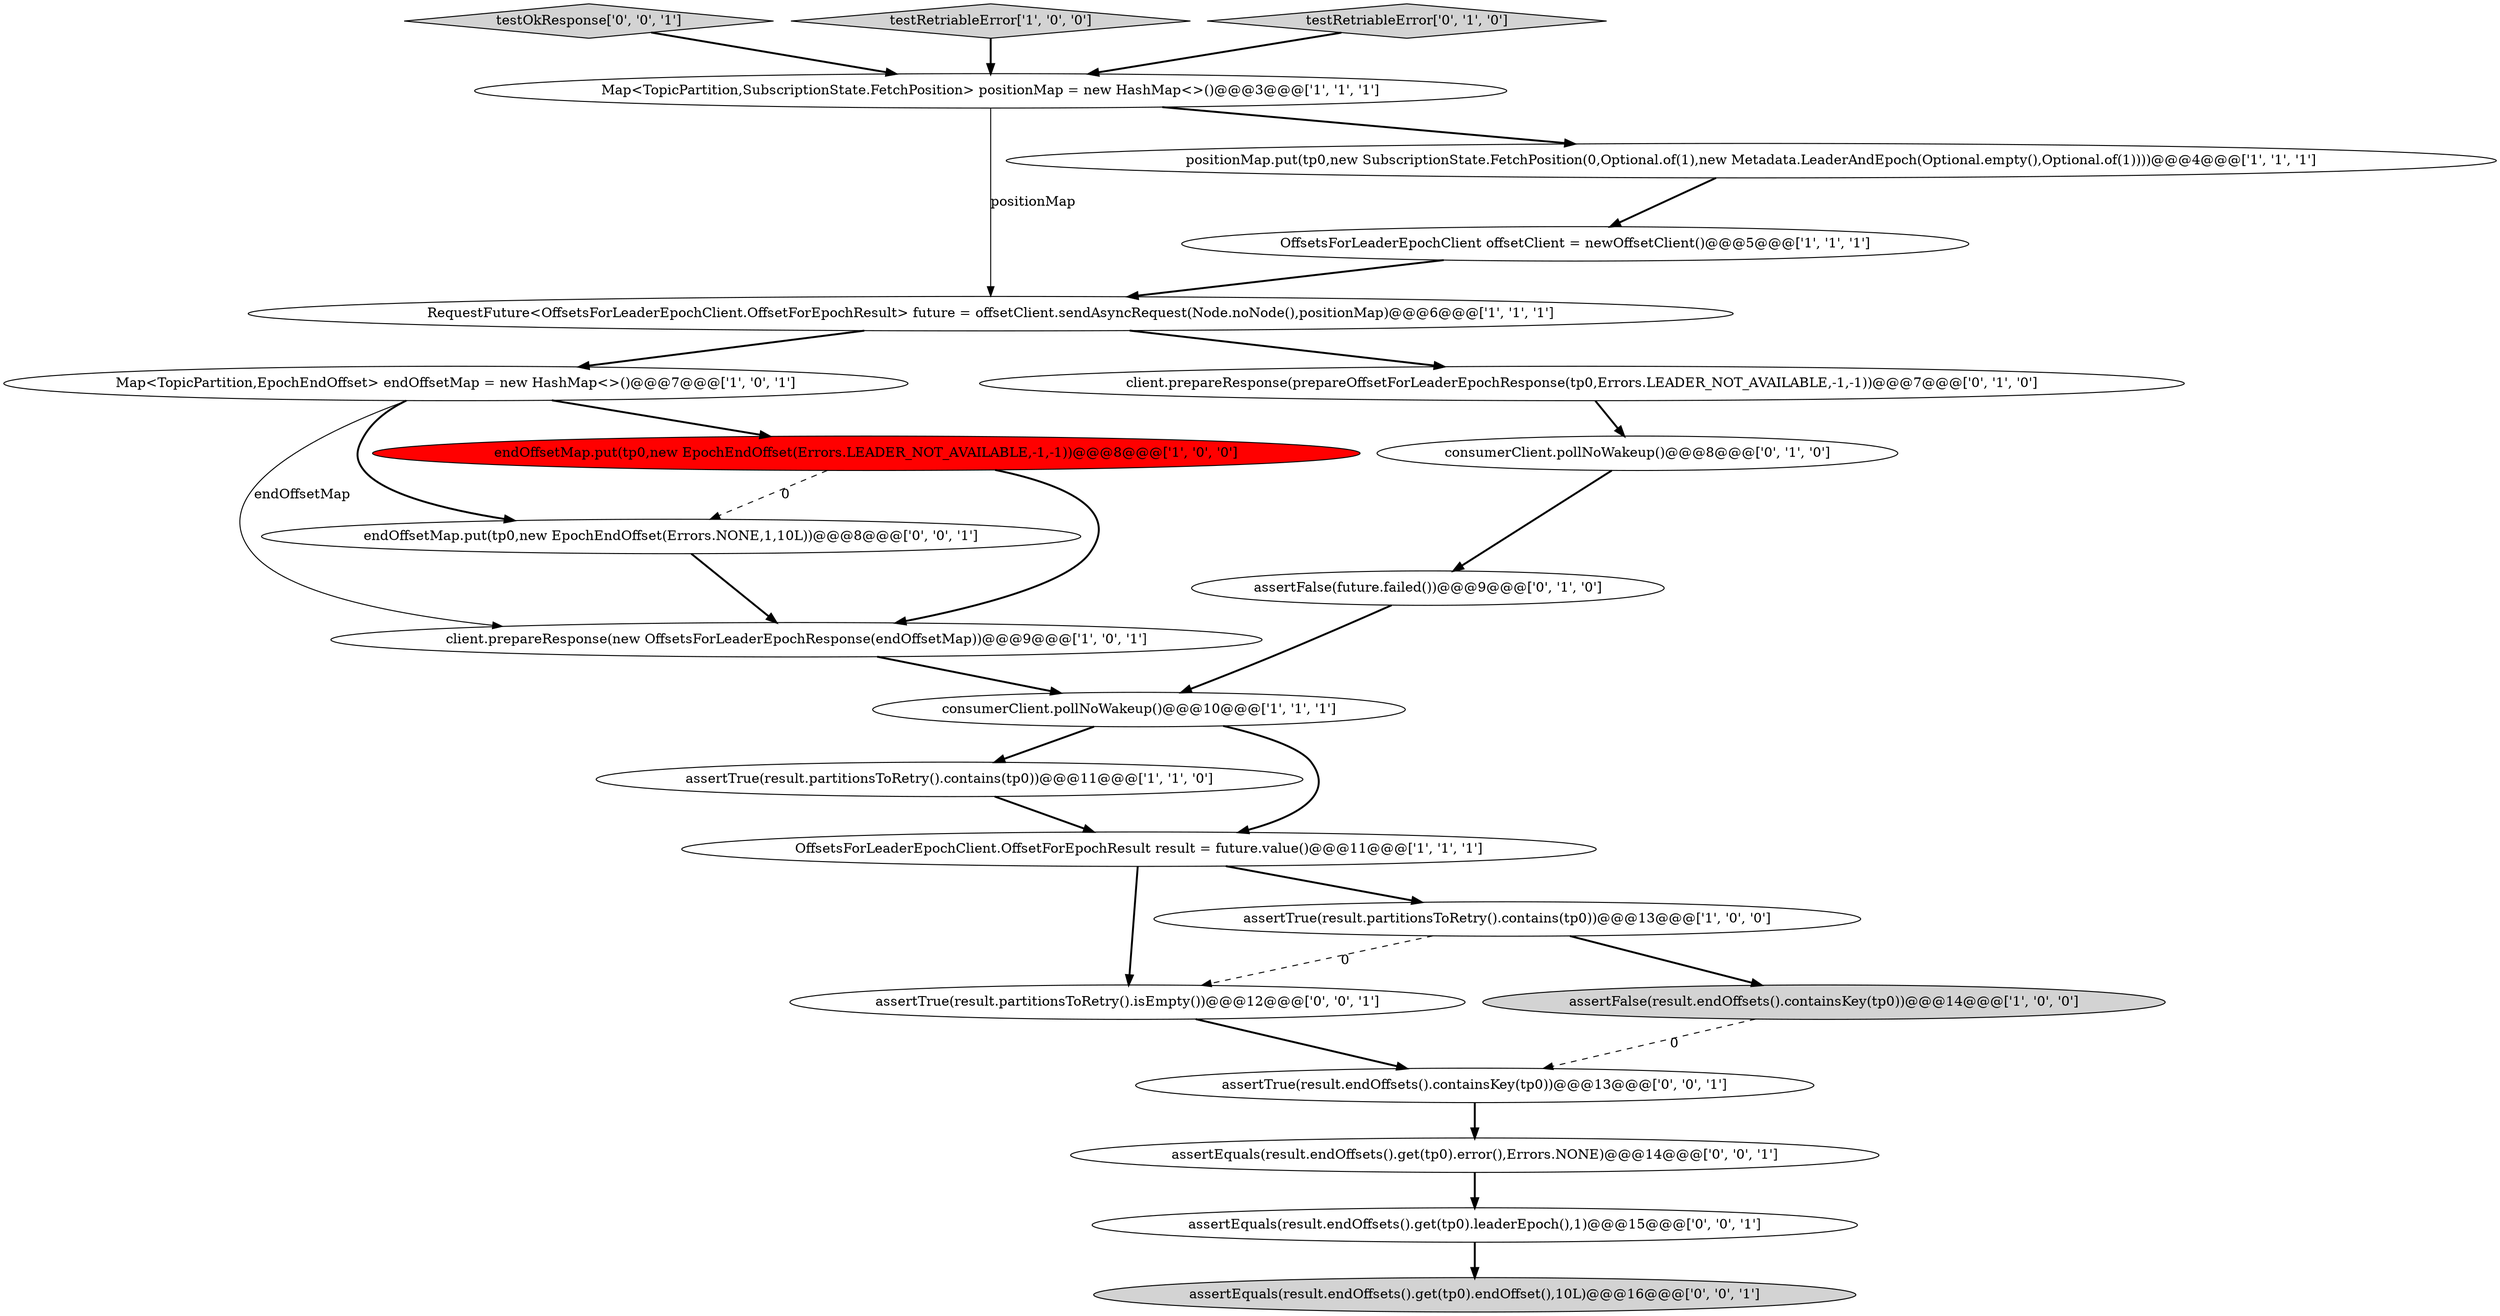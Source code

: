 digraph {
20 [style = filled, label = "assertEquals(result.endOffsets().get(tp0).error(),Errors.NONE)@@@14@@@['0', '0', '1']", fillcolor = white, shape = ellipse image = "AAA0AAABBB3BBB"];
9 [style = filled, label = "consumerClient.pollNoWakeup()@@@10@@@['1', '1', '1']", fillcolor = white, shape = ellipse image = "AAA0AAABBB1BBB"];
17 [style = filled, label = "assertTrue(result.endOffsets().containsKey(tp0))@@@13@@@['0', '0', '1']", fillcolor = white, shape = ellipse image = "AAA0AAABBB3BBB"];
8 [style = filled, label = "endOffsetMap.put(tp0,new EpochEndOffset(Errors.LEADER_NOT_AVAILABLE,-1,-1))@@@8@@@['1', '0', '0']", fillcolor = red, shape = ellipse image = "AAA1AAABBB1BBB"];
23 [style = filled, label = "assertEquals(result.endOffsets().get(tp0).endOffset(),10L)@@@16@@@['0', '0', '1']", fillcolor = lightgray, shape = ellipse image = "AAA0AAABBB3BBB"];
10 [style = filled, label = "RequestFuture<OffsetsForLeaderEpochClient.OffsetForEpochResult> future = offsetClient.sendAsyncRequest(Node.noNode(),positionMap)@@@6@@@['1', '1', '1']", fillcolor = white, shape = ellipse image = "AAA0AAABBB1BBB"];
22 [style = filled, label = "testOkResponse['0', '0', '1']", fillcolor = lightgray, shape = diamond image = "AAA0AAABBB3BBB"];
18 [style = filled, label = "assertTrue(result.partitionsToRetry().isEmpty())@@@12@@@['0', '0', '1']", fillcolor = white, shape = ellipse image = "AAA0AAABBB3BBB"];
21 [style = filled, label = "assertEquals(result.endOffsets().get(tp0).leaderEpoch(),1)@@@15@@@['0', '0', '1']", fillcolor = white, shape = ellipse image = "AAA0AAABBB3BBB"];
11 [style = filled, label = "client.prepareResponse(new OffsetsForLeaderEpochResponse(endOffsetMap))@@@9@@@['1', '0', '1']", fillcolor = white, shape = ellipse image = "AAA0AAABBB1BBB"];
0 [style = filled, label = "positionMap.put(tp0,new SubscriptionState.FetchPosition(0,Optional.of(1),new Metadata.LeaderAndEpoch(Optional.empty(),Optional.of(1))))@@@4@@@['1', '1', '1']", fillcolor = white, shape = ellipse image = "AAA0AAABBB1BBB"];
2 [style = filled, label = "testRetriableError['1', '0', '0']", fillcolor = lightgray, shape = diamond image = "AAA0AAABBB1BBB"];
7 [style = filled, label = "assertTrue(result.partitionsToRetry().contains(tp0))@@@13@@@['1', '0', '0']", fillcolor = white, shape = ellipse image = "AAA0AAABBB1BBB"];
19 [style = filled, label = "endOffsetMap.put(tp0,new EpochEndOffset(Errors.NONE,1,10L))@@@8@@@['0', '0', '1']", fillcolor = white, shape = ellipse image = "AAA0AAABBB3BBB"];
16 [style = filled, label = "consumerClient.pollNoWakeup()@@@8@@@['0', '1', '0']", fillcolor = white, shape = ellipse image = "AAA0AAABBB2BBB"];
15 [style = filled, label = "assertFalse(future.failed())@@@9@@@['0', '1', '0']", fillcolor = white, shape = ellipse image = "AAA0AAABBB2BBB"];
5 [style = filled, label = "assertTrue(result.partitionsToRetry().contains(tp0))@@@11@@@['1', '1', '0']", fillcolor = white, shape = ellipse image = "AAA0AAABBB1BBB"];
14 [style = filled, label = "testRetriableError['0', '1', '0']", fillcolor = lightgray, shape = diamond image = "AAA0AAABBB2BBB"];
6 [style = filled, label = "assertFalse(result.endOffsets().containsKey(tp0))@@@14@@@['1', '0', '0']", fillcolor = lightgray, shape = ellipse image = "AAA0AAABBB1BBB"];
4 [style = filled, label = "OffsetsForLeaderEpochClient.OffsetForEpochResult result = future.value()@@@11@@@['1', '1', '1']", fillcolor = white, shape = ellipse image = "AAA0AAABBB1BBB"];
12 [style = filled, label = "Map<TopicPartition,SubscriptionState.FetchPosition> positionMap = new HashMap<>()@@@3@@@['1', '1', '1']", fillcolor = white, shape = ellipse image = "AAA0AAABBB1BBB"];
1 [style = filled, label = "OffsetsForLeaderEpochClient offsetClient = newOffsetClient()@@@5@@@['1', '1', '1']", fillcolor = white, shape = ellipse image = "AAA0AAABBB1BBB"];
3 [style = filled, label = "Map<TopicPartition,EpochEndOffset> endOffsetMap = new HashMap<>()@@@7@@@['1', '0', '1']", fillcolor = white, shape = ellipse image = "AAA0AAABBB1BBB"];
13 [style = filled, label = "client.prepareResponse(prepareOffsetForLeaderEpochResponse(tp0,Errors.LEADER_NOT_AVAILABLE,-1,-1))@@@7@@@['0', '1', '0']", fillcolor = white, shape = ellipse image = "AAA0AAABBB2BBB"];
16->15 [style = bold, label=""];
8->19 [style = dashed, label="0"];
7->18 [style = dashed, label="0"];
3->11 [style = solid, label="endOffsetMap"];
9->4 [style = bold, label=""];
18->17 [style = bold, label=""];
10->3 [style = bold, label=""];
19->11 [style = bold, label=""];
4->18 [style = bold, label=""];
6->17 [style = dashed, label="0"];
11->9 [style = bold, label=""];
12->0 [style = bold, label=""];
13->16 [style = bold, label=""];
4->7 [style = bold, label=""];
2->12 [style = bold, label=""];
12->10 [style = solid, label="positionMap"];
20->21 [style = bold, label=""];
10->13 [style = bold, label=""];
3->19 [style = bold, label=""];
15->9 [style = bold, label=""];
0->1 [style = bold, label=""];
3->8 [style = bold, label=""];
22->12 [style = bold, label=""];
14->12 [style = bold, label=""];
5->4 [style = bold, label=""];
7->6 [style = bold, label=""];
9->5 [style = bold, label=""];
1->10 [style = bold, label=""];
8->11 [style = bold, label=""];
17->20 [style = bold, label=""];
21->23 [style = bold, label=""];
}
